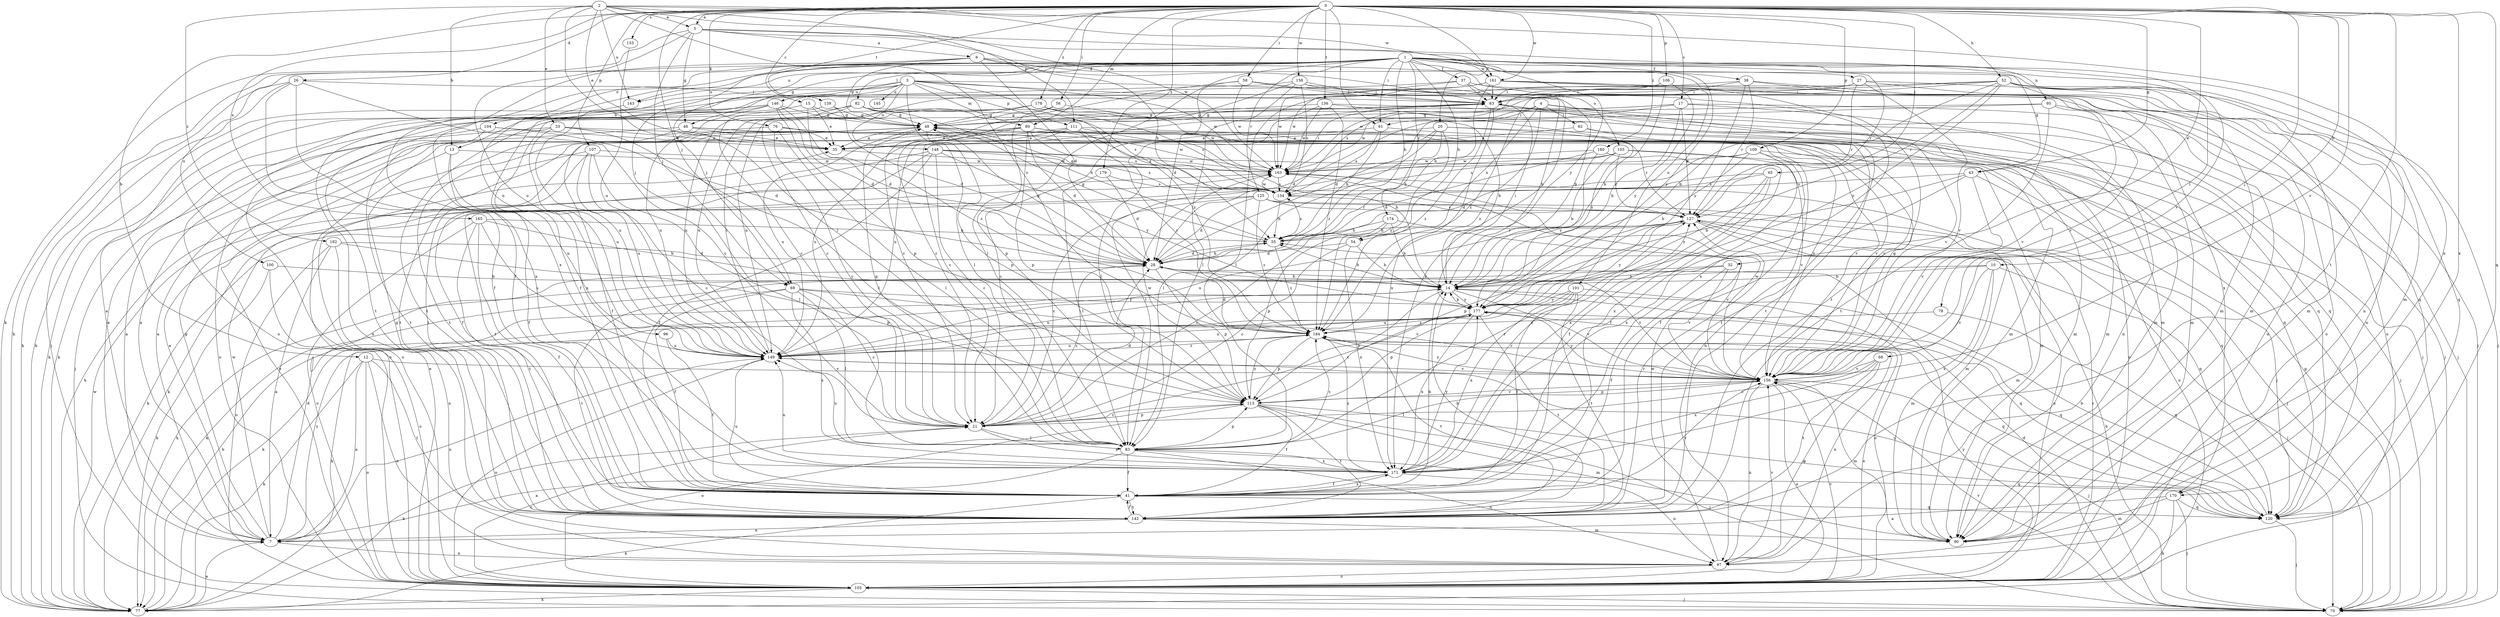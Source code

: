 strict digraph  {
0;
1;
2;
3;
4;
5;
6;
7;
10;
12;
13;
14;
15;
17;
20;
21;
26;
27;
28;
32;
33;
35;
37;
38;
41;
43;
46;
48;
52;
54;
55;
56;
58;
61;
62;
63;
65;
68;
69;
70;
76;
77;
78;
82;
83;
89;
90;
95;
96;
97;
100;
101;
103;
104;
105;
106;
107;
109;
111;
113;
120;
125;
127;
133;
134;
136;
139;
142;
143;
145;
146;
148;
149;
156;
158;
161;
163;
165;
170;
171;
174;
177;
178;
179;
180;
182;
184;
0 -> 5  [label=a];
0 -> 10  [label=b];
0 -> 12  [label=b];
0 -> 15  [label=c];
0 -> 17  [label=c];
0 -> 20  [label=c];
0 -> 26  [label=d];
0 -> 32  [label=e];
0 -> 43  [label=g];
0 -> 52  [label=h];
0 -> 56  [label=i];
0 -> 58  [label=i];
0 -> 61  [label=i];
0 -> 65  [label=j];
0 -> 68  [label=j];
0 -> 69  [label=j];
0 -> 76  [label=k];
0 -> 89  [label=m];
0 -> 106  [label=p];
0 -> 107  [label=p];
0 -> 109  [label=p];
0 -> 120  [label=q];
0 -> 133  [label=s];
0 -> 136  [label=t];
0 -> 139  [label=t];
0 -> 142  [label=t];
0 -> 156  [label=v];
0 -> 158  [label=w];
0 -> 161  [label=w];
0 -> 165  [label=x];
0 -> 170  [label=x];
0 -> 178  [label=z];
0 -> 179  [label=z];
0 -> 180  [label=z];
1 -> 37  [label=f];
1 -> 38  [label=f];
1 -> 41  [label=f];
1 -> 43  [label=g];
1 -> 46  [label=g];
1 -> 54  [label=h];
1 -> 55  [label=h];
1 -> 61  [label=i];
1 -> 69  [label=j];
1 -> 77  [label=k];
1 -> 78  [label=l];
1 -> 82  [label=l];
1 -> 83  [label=l];
1 -> 95  [label=n];
1 -> 96  [label=n];
1 -> 97  [label=n];
1 -> 100  [label=o];
1 -> 101  [label=o];
1 -> 103  [label=o];
1 -> 104  [label=o];
1 -> 125  [label=r];
1 -> 127  [label=r];
1 -> 143  [label=u];
1 -> 161  [label=w];
1 -> 174  [label=y];
1 -> 177  [label=y];
2 -> 5  [label=a];
2 -> 13  [label=b];
2 -> 33  [label=e];
2 -> 35  [label=e];
2 -> 83  [label=l];
2 -> 111  [label=p];
2 -> 143  [label=u];
2 -> 161  [label=w];
2 -> 163  [label=w];
2 -> 170  [label=x];
2 -> 182  [label=z];
2 -> 184  [label=z];
3 -> 13  [label=b];
3 -> 14  [label=b];
3 -> 21  [label=c];
3 -> 83  [label=l];
3 -> 89  [label=m];
3 -> 105  [label=o];
3 -> 111  [label=p];
3 -> 143  [label=u];
3 -> 145  [label=u];
3 -> 146  [label=u];
3 -> 148  [label=u];
3 -> 163  [label=w];
3 -> 170  [label=x];
3 -> 184  [label=z];
4 -> 61  [label=i];
4 -> 62  [label=i];
4 -> 90  [label=m];
4 -> 156  [label=v];
4 -> 163  [label=w];
4 -> 184  [label=z];
4 -> 54  [label=x];
5 -> 6  [label=a];
5 -> 46  [label=g];
5 -> 55  [label=h];
5 -> 69  [label=j];
5 -> 77  [label=k];
5 -> 149  [label=u];
5 -> 156  [label=v];
5 -> 177  [label=y];
6 -> 27  [label=d];
6 -> 28  [label=d];
6 -> 48  [label=g];
6 -> 63  [label=i];
6 -> 69  [label=j];
6 -> 90  [label=m];
6 -> 171  [label=x];
7 -> 28  [label=d];
7 -> 48  [label=g];
7 -> 97  [label=n];
7 -> 149  [label=u];
7 -> 163  [label=w];
7 -> 177  [label=y];
10 -> 14  [label=b];
10 -> 70  [label=j];
10 -> 77  [label=k];
10 -> 90  [label=m];
10 -> 156  [label=v];
10 -> 171  [label=x];
12 -> 7  [label=a];
12 -> 77  [label=k];
12 -> 97  [label=n];
12 -> 105  [label=o];
12 -> 142  [label=t];
12 -> 156  [label=v];
13 -> 41  [label=f];
13 -> 105  [label=o];
13 -> 149  [label=u];
13 -> 163  [label=w];
14 -> 55  [label=h];
14 -> 63  [label=i];
14 -> 77  [label=k];
14 -> 113  [label=p];
14 -> 120  [label=q];
14 -> 149  [label=u];
14 -> 156  [label=v];
14 -> 177  [label=y];
15 -> 28  [label=d];
15 -> 35  [label=e];
15 -> 48  [label=g];
15 -> 77  [label=k];
17 -> 14  [label=b];
17 -> 28  [label=d];
17 -> 48  [label=g];
17 -> 90  [label=m];
17 -> 97  [label=n];
17 -> 127  [label=r];
17 -> 149  [label=u];
20 -> 21  [label=c];
20 -> 35  [label=e];
20 -> 55  [label=h];
20 -> 70  [label=j];
20 -> 83  [label=l];
20 -> 127  [label=r];
20 -> 184  [label=z];
21 -> 28  [label=d];
21 -> 48  [label=g];
21 -> 77  [label=k];
21 -> 83  [label=l];
21 -> 113  [label=p];
21 -> 171  [label=x];
26 -> 21  [label=c];
26 -> 41  [label=f];
26 -> 63  [label=i];
26 -> 70  [label=j];
26 -> 77  [label=k];
26 -> 171  [label=x];
27 -> 63  [label=i];
27 -> 70  [label=j];
27 -> 90  [label=m];
27 -> 127  [label=r];
27 -> 156  [label=v];
27 -> 163  [label=w];
28 -> 14  [label=b];
28 -> 21  [label=c];
28 -> 48  [label=g];
28 -> 55  [label=h];
28 -> 113  [label=p];
28 -> 156  [label=v];
32 -> 14  [label=b];
32 -> 41  [label=f];
32 -> 77  [label=k];
32 -> 156  [label=v];
33 -> 35  [label=e];
33 -> 70  [label=j];
33 -> 83  [label=l];
33 -> 90  [label=m];
33 -> 105  [label=o];
33 -> 149  [label=u];
35 -> 163  [label=w];
37 -> 7  [label=a];
37 -> 63  [label=i];
37 -> 105  [label=o];
37 -> 163  [label=w];
37 -> 171  [label=x];
38 -> 63  [label=i];
38 -> 90  [label=m];
38 -> 105  [label=o];
38 -> 127  [label=r];
38 -> 177  [label=y];
38 -> 184  [label=z];
41 -> 14  [label=b];
41 -> 77  [label=k];
41 -> 120  [label=q];
41 -> 142  [label=t];
41 -> 149  [label=u];
41 -> 156  [label=v];
41 -> 171  [label=x];
43 -> 14  [label=b];
43 -> 105  [label=o];
43 -> 134  [label=s];
43 -> 156  [label=v];
43 -> 171  [label=x];
46 -> 7  [label=a];
46 -> 35  [label=e];
46 -> 41  [label=f];
46 -> 97  [label=n];
46 -> 120  [label=q];
48 -> 35  [label=e];
48 -> 105  [label=o];
48 -> 113  [label=p];
48 -> 142  [label=t];
48 -> 149  [label=u];
48 -> 156  [label=v];
52 -> 14  [label=b];
52 -> 63  [label=i];
52 -> 70  [label=j];
52 -> 83  [label=l];
52 -> 97  [label=n];
52 -> 120  [label=q];
52 -> 127  [label=r];
52 -> 156  [label=v];
52 -> 163  [label=w];
52 -> 177  [label=y];
54 -> 14  [label=b];
54 -> 21  [label=c];
54 -> 28  [label=d];
54 -> 171  [label=x];
55 -> 28  [label=d];
55 -> 48  [label=g];
55 -> 127  [label=r];
55 -> 134  [label=s];
55 -> 184  [label=z];
56 -> 14  [label=b];
56 -> 48  [label=g];
56 -> 113  [label=p];
58 -> 21  [label=c];
58 -> 28  [label=d];
58 -> 63  [label=i];
58 -> 163  [label=w];
58 -> 171  [label=x];
61 -> 35  [label=e];
61 -> 55  [label=h];
61 -> 105  [label=o];
61 -> 134  [label=s];
62 -> 35  [label=e];
62 -> 90  [label=m];
62 -> 142  [label=t];
63 -> 48  [label=g];
63 -> 70  [label=j];
63 -> 83  [label=l];
63 -> 90  [label=m];
63 -> 142  [label=t];
63 -> 171  [label=x];
63 -> 184  [label=z];
65 -> 41  [label=f];
65 -> 77  [label=k];
65 -> 134  [label=s];
65 -> 171  [label=x];
65 -> 177  [label=y];
68 -> 21  [label=c];
68 -> 97  [label=n];
68 -> 142  [label=t];
68 -> 156  [label=v];
68 -> 171  [label=x];
69 -> 21  [label=c];
69 -> 41  [label=f];
69 -> 83  [label=l];
69 -> 142  [label=t];
69 -> 156  [label=v];
69 -> 171  [label=x];
69 -> 177  [label=y];
70 -> 28  [label=d];
70 -> 48  [label=g];
70 -> 55  [label=h];
70 -> 156  [label=v];
76 -> 7  [label=a];
76 -> 21  [label=c];
76 -> 35  [label=e];
76 -> 83  [label=l];
76 -> 90  [label=m];
76 -> 156  [label=v];
77 -> 7  [label=a];
77 -> 14  [label=b];
77 -> 163  [label=w];
78 -> 120  [label=q];
78 -> 184  [label=z];
82 -> 7  [label=a];
82 -> 48  [label=g];
82 -> 55  [label=h];
82 -> 120  [label=q];
82 -> 134  [label=s];
82 -> 142  [label=t];
82 -> 149  [label=u];
83 -> 7  [label=a];
83 -> 41  [label=f];
83 -> 97  [label=n];
83 -> 113  [label=p];
83 -> 120  [label=q];
83 -> 127  [label=r];
83 -> 149  [label=u];
83 -> 171  [label=x];
83 -> 184  [label=z];
89 -> 28  [label=d];
89 -> 35  [label=e];
89 -> 113  [label=p];
89 -> 134  [label=s];
89 -> 142  [label=t];
89 -> 149  [label=u];
89 -> 156  [label=v];
89 -> 163  [label=w];
95 -> 28  [label=d];
95 -> 48  [label=g];
95 -> 70  [label=j];
95 -> 142  [label=t];
95 -> 156  [label=v];
96 -> 41  [label=f];
96 -> 149  [label=u];
97 -> 105  [label=o];
97 -> 156  [label=v];
97 -> 163  [label=w];
100 -> 14  [label=b];
100 -> 77  [label=k];
100 -> 105  [label=o];
101 -> 21  [label=c];
101 -> 41  [label=f];
101 -> 105  [label=o];
101 -> 142  [label=t];
101 -> 149  [label=u];
101 -> 171  [label=x];
101 -> 177  [label=y];
103 -> 14  [label=b];
103 -> 83  [label=l];
103 -> 90  [label=m];
103 -> 127  [label=r];
103 -> 134  [label=s];
103 -> 156  [label=v];
103 -> 163  [label=w];
104 -> 28  [label=d];
104 -> 35  [label=e];
104 -> 105  [label=o];
104 -> 142  [label=t];
105 -> 21  [label=c];
105 -> 35  [label=e];
105 -> 70  [label=j];
105 -> 77  [label=k];
105 -> 127  [label=r];
105 -> 156  [label=v];
105 -> 177  [label=y];
106 -> 14  [label=b];
106 -> 63  [label=i];
106 -> 134  [label=s];
106 -> 177  [label=y];
107 -> 21  [label=c];
107 -> 41  [label=f];
107 -> 77  [label=k];
107 -> 83  [label=l];
107 -> 149  [label=u];
107 -> 163  [label=w];
109 -> 14  [label=b];
109 -> 28  [label=d];
109 -> 41  [label=f];
109 -> 70  [label=j];
109 -> 163  [label=w];
109 -> 171  [label=x];
111 -> 14  [label=b];
111 -> 35  [label=e];
111 -> 134  [label=s];
111 -> 142  [label=t];
111 -> 149  [label=u];
111 -> 156  [label=v];
111 -> 184  [label=z];
113 -> 21  [label=c];
113 -> 41  [label=f];
113 -> 70  [label=j];
113 -> 90  [label=m];
113 -> 105  [label=o];
113 -> 120  [label=q];
113 -> 142  [label=t];
113 -> 156  [label=v];
113 -> 163  [label=w];
113 -> 184  [label=z];
120 -> 14  [label=b];
120 -> 70  [label=j];
120 -> 149  [label=u];
125 -> 21  [label=c];
125 -> 28  [label=d];
125 -> 70  [label=j];
125 -> 77  [label=k];
125 -> 90  [label=m];
125 -> 127  [label=r];
125 -> 184  [label=z];
127 -> 55  [label=h];
127 -> 90  [label=m];
127 -> 105  [label=o];
127 -> 113  [label=p];
127 -> 120  [label=q];
127 -> 149  [label=u];
127 -> 177  [label=y];
133 -> 149  [label=u];
134 -> 48  [label=g];
134 -> 55  [label=h];
134 -> 127  [label=r];
134 -> 163  [label=w];
136 -> 21  [label=c];
136 -> 48  [label=g];
136 -> 70  [label=j];
136 -> 163  [label=w];
136 -> 177  [label=y];
136 -> 184  [label=z];
139 -> 28  [label=d];
139 -> 48  [label=g];
139 -> 77  [label=k];
142 -> 7  [label=a];
142 -> 14  [label=b];
142 -> 41  [label=f];
142 -> 48  [label=g];
142 -> 90  [label=m];
142 -> 127  [label=r];
143 -> 149  [label=u];
146 -> 28  [label=d];
146 -> 48  [label=g];
146 -> 97  [label=n];
146 -> 113  [label=p];
146 -> 142  [label=t];
146 -> 149  [label=u];
146 -> 171  [label=x];
146 -> 184  [label=z];
148 -> 7  [label=a];
148 -> 21  [label=c];
148 -> 41  [label=f];
148 -> 70  [label=j];
148 -> 134  [label=s];
148 -> 142  [label=t];
148 -> 163  [label=w];
148 -> 177  [label=y];
149 -> 63  [label=i];
149 -> 105  [label=o];
149 -> 156  [label=v];
149 -> 184  [label=z];
156 -> 48  [label=g];
156 -> 70  [label=j];
156 -> 83  [label=l];
156 -> 90  [label=m];
156 -> 97  [label=n];
156 -> 105  [label=o];
156 -> 113  [label=p];
156 -> 163  [label=w];
156 -> 177  [label=y];
156 -> 184  [label=z];
158 -> 14  [label=b];
158 -> 21  [label=c];
158 -> 63  [label=i];
158 -> 77  [label=k];
158 -> 83  [label=l];
158 -> 90  [label=m];
158 -> 134  [label=s];
161 -> 21  [label=c];
161 -> 41  [label=f];
161 -> 55  [label=h];
161 -> 63  [label=i];
161 -> 105  [label=o];
161 -> 120  [label=q];
161 -> 142  [label=t];
163 -> 63  [label=i];
163 -> 120  [label=q];
163 -> 134  [label=s];
165 -> 14  [label=b];
165 -> 41  [label=f];
165 -> 55  [label=h];
165 -> 105  [label=o];
165 -> 142  [label=t];
165 -> 149  [label=u];
170 -> 7  [label=a];
170 -> 70  [label=j];
170 -> 77  [label=k];
170 -> 90  [label=m];
170 -> 120  [label=q];
171 -> 41  [label=f];
171 -> 97  [label=n];
171 -> 127  [label=r];
171 -> 149  [label=u];
171 -> 177  [label=y];
171 -> 184  [label=z];
174 -> 14  [label=b];
174 -> 21  [label=c];
174 -> 55  [label=h];
174 -> 113  [label=p];
174 -> 156  [label=v];
177 -> 14  [label=b];
177 -> 77  [label=k];
177 -> 113  [label=p];
177 -> 120  [label=q];
177 -> 142  [label=t];
177 -> 149  [label=u];
177 -> 171  [label=x];
177 -> 184  [label=z];
178 -> 7  [label=a];
178 -> 48  [label=g];
178 -> 120  [label=q];
178 -> 134  [label=s];
178 -> 149  [label=u];
178 -> 163  [label=w];
179 -> 28  [label=d];
179 -> 83  [label=l];
179 -> 134  [label=s];
180 -> 28  [label=d];
180 -> 41  [label=f];
180 -> 163  [label=w];
180 -> 177  [label=y];
182 -> 7  [label=a];
182 -> 28  [label=d];
182 -> 97  [label=n];
182 -> 105  [label=o];
182 -> 113  [label=p];
184 -> 28  [label=d];
184 -> 97  [label=n];
184 -> 105  [label=o];
184 -> 113  [label=p];
184 -> 120  [label=q];
184 -> 142  [label=t];
184 -> 149  [label=u];
}
